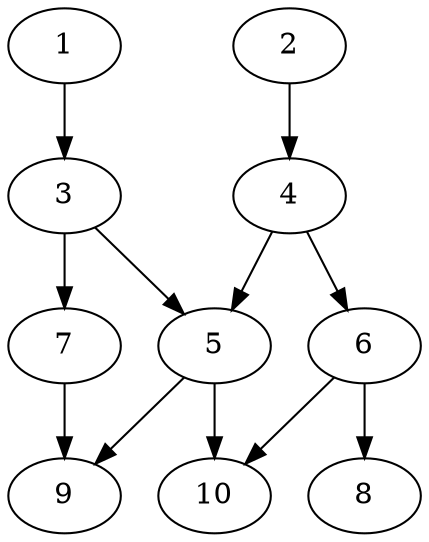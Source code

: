 // DAG automatically generated by daggen at Thu Oct  3 13:58:04 2019
// ./daggen --dot -n 10 --ccr 0.5 --fat 0.5 --regular 0.7 --density 0.6 --mindata 5242880 --maxdata 52428800 
digraph G {
  1 [size="87468032", alpha="0.20", expect_size="43734016"] 
  1 -> 3 [size ="43734016"]
  2 [size="49948672", alpha="0.10", expect_size="24974336"] 
  2 -> 4 [size ="24974336"]
  3 [size="52754432", alpha="0.02", expect_size="26377216"] 
  3 -> 5 [size ="26377216"]
  3 -> 7 [size ="26377216"]
  4 [size="88514560", alpha="0.08", expect_size="44257280"] 
  4 -> 5 [size ="44257280"]
  4 -> 6 [size ="44257280"]
  5 [size="52238336", alpha="0.04", expect_size="26119168"] 
  5 -> 9 [size ="26119168"]
  5 -> 10 [size ="26119168"]
  6 [size="68548608", alpha="0.02", expect_size="34274304"] 
  6 -> 8 [size ="34274304"]
  6 -> 10 [size ="34274304"]
  7 [size="35985408", alpha="0.17", expect_size="17992704"] 
  7 -> 9 [size ="17992704"]
  8 [size="95561728", alpha="0.03", expect_size="47780864"] 
  9 [size="51283968", alpha="0.02", expect_size="25641984"] 
  10 [size="68190208", alpha="0.19", expect_size="34095104"] 
}
